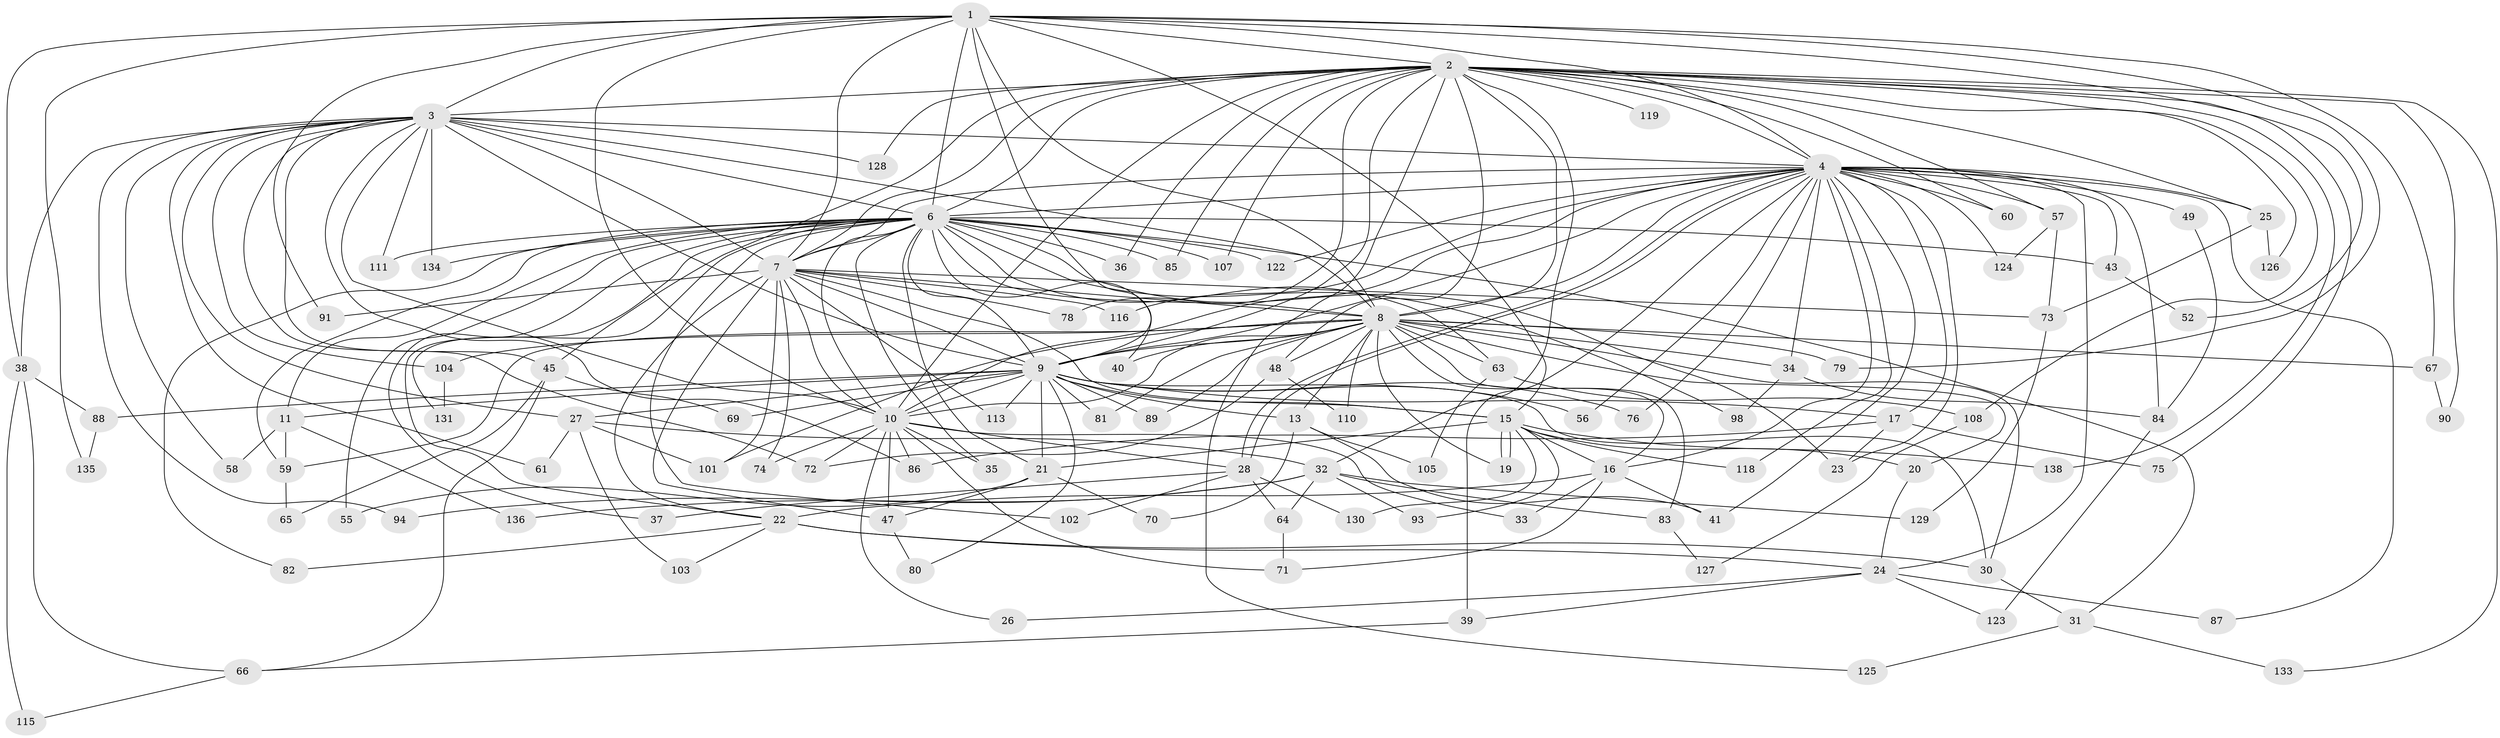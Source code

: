 // original degree distribution, {17: 0.007246376811594203, 19: 0.014492753623188406, 24: 0.007246376811594203, 25: 0.007246376811594203, 21: 0.007246376811594203, 27: 0.007246376811594203, 18: 0.007246376811594203, 28: 0.007246376811594203, 22: 0.007246376811594203, 5: 0.043478260869565216, 4: 0.08695652173913043, 11: 0.007246376811594203, 12: 0.007246376811594203, 7: 0.028985507246376812, 3: 0.1956521739130435, 6: 0.021739130434782608, 2: 0.5289855072463768, 8: 0.007246376811594203}
// Generated by graph-tools (version 1.1) at 2025/41/03/06/25 10:41:32]
// undirected, 108 vertices, 251 edges
graph export_dot {
graph [start="1"]
  node [color=gray90,style=filled];
  1 [super="+121"];
  2 [super="+5"];
  3 [super="+18"];
  4 [super="+14"];
  6 [super="+29"];
  7 [super="+92"];
  8 [super="+62"];
  9 [super="+12"];
  10 [super="+114"];
  11;
  13 [super="+53"];
  15 [super="+50"];
  16 [super="+117"];
  17 [super="+44"];
  19 [super="+137"];
  20;
  21 [super="+100"];
  22 [super="+46"];
  23 [super="+95"];
  24 [super="+54"];
  25;
  26;
  27 [super="+109"];
  28 [super="+42"];
  30 [super="+132"];
  31;
  32;
  33;
  34;
  35;
  36;
  37;
  38;
  39;
  40;
  41;
  43;
  45;
  47 [super="+68"];
  48 [super="+51"];
  49 [super="+106"];
  52;
  55;
  56;
  57 [super="+120"];
  58;
  59 [super="+99"];
  60;
  61;
  63;
  64;
  65;
  66 [super="+96"];
  67;
  69;
  70;
  71 [super="+112"];
  72 [super="+77"];
  73;
  74;
  75;
  76;
  78;
  79;
  80;
  81;
  82;
  83;
  84;
  85;
  86 [super="+97"];
  87;
  88;
  89;
  90;
  91;
  93;
  94;
  98;
  101;
  102;
  103;
  104;
  105;
  107;
  108;
  110;
  111;
  113;
  115;
  116;
  118;
  119;
  122;
  123;
  124;
  125;
  126;
  127;
  128;
  129;
  130;
  131;
  133;
  134;
  135;
  136;
  138;
  1 -- 2 [weight=2];
  1 -- 3 [weight=2];
  1 -- 4;
  1 -- 6;
  1 -- 7;
  1 -- 8;
  1 -- 9;
  1 -- 10;
  1 -- 15;
  1 -- 38;
  1 -- 52;
  1 -- 67;
  1 -- 79;
  1 -- 91;
  1 -- 135;
  2 -- 3 [weight=2];
  2 -- 4 [weight=3];
  2 -- 6 [weight=2];
  2 -- 7 [weight=2];
  2 -- 8 [weight=3];
  2 -- 9 [weight=2];
  2 -- 10 [weight=2];
  2 -- 36;
  2 -- 45;
  2 -- 60;
  2 -- 85;
  2 -- 90;
  2 -- 107;
  2 -- 108;
  2 -- 119 [weight=2];
  2 -- 138;
  2 -- 128;
  2 -- 133;
  2 -- 75;
  2 -- 78;
  2 -- 25;
  2 -- 32;
  2 -- 48;
  2 -- 57;
  2 -- 125;
  2 -- 126;
  3 -- 4;
  3 -- 6 [weight=2];
  3 -- 7;
  3 -- 8;
  3 -- 9;
  3 -- 10;
  3 -- 27;
  3 -- 38;
  3 -- 58;
  3 -- 61;
  3 -- 94;
  3 -- 104;
  3 -- 111;
  3 -- 128;
  3 -- 134;
  3 -- 45;
  3 -- 72;
  3 -- 86;
  4 -- 6;
  4 -- 7;
  4 -- 8;
  4 -- 9;
  4 -- 10;
  4 -- 16;
  4 -- 23;
  4 -- 25;
  4 -- 28;
  4 -- 28;
  4 -- 39;
  4 -- 43;
  4 -- 49 [weight=2];
  4 -- 57;
  4 -- 76;
  4 -- 84;
  4 -- 87;
  4 -- 118;
  4 -- 122;
  4 -- 124;
  4 -- 34;
  4 -- 41;
  4 -- 17 [weight=2];
  4 -- 116;
  4 -- 24;
  4 -- 56;
  4 -- 60;
  6 -- 7;
  6 -- 8;
  6 -- 9;
  6 -- 10;
  6 -- 11;
  6 -- 22;
  6 -- 31;
  6 -- 36;
  6 -- 37;
  6 -- 40;
  6 -- 43;
  6 -- 63;
  6 -- 82;
  6 -- 85;
  6 -- 102;
  6 -- 107;
  6 -- 111;
  6 -- 131;
  6 -- 134;
  6 -- 21;
  6 -- 98;
  6 -- 35;
  6 -- 55;
  6 -- 122;
  6 -- 59;
  6 -- 23;
  7 -- 8;
  7 -- 9;
  7 -- 10;
  7 -- 22;
  7 -- 47;
  7 -- 73;
  7 -- 74;
  7 -- 78;
  7 -- 91;
  7 -- 113;
  7 -- 116;
  7 -- 15;
  7 -- 101;
  8 -- 9 [weight=2];
  8 -- 10;
  8 -- 13;
  8 -- 16;
  8 -- 20;
  8 -- 30;
  8 -- 34;
  8 -- 40;
  8 -- 48 [weight=2];
  8 -- 59;
  8 -- 63;
  8 -- 67;
  8 -- 79;
  8 -- 81;
  8 -- 83;
  8 -- 89;
  8 -- 101;
  8 -- 110;
  8 -- 104;
  8 -- 19;
  9 -- 10;
  9 -- 11;
  9 -- 13;
  9 -- 15;
  9 -- 17;
  9 -- 21;
  9 -- 27;
  9 -- 56;
  9 -- 69;
  9 -- 76;
  9 -- 88;
  9 -- 89;
  9 -- 113;
  9 -- 80;
  9 -- 81;
  9 -- 30;
  10 -- 26;
  10 -- 33;
  10 -- 35;
  10 -- 71;
  10 -- 72;
  10 -- 74;
  10 -- 86;
  10 -- 47 [weight=2];
  10 -- 28;
  11 -- 58;
  11 -- 59;
  11 -- 136;
  13 -- 105;
  13 -- 41;
  13 -- 70;
  15 -- 19;
  15 -- 19;
  15 -- 20;
  15 -- 21;
  15 -- 93;
  15 -- 118;
  15 -- 130;
  15 -- 138;
  15 -- 16;
  16 -- 33;
  16 -- 41;
  16 -- 71;
  16 -- 22;
  17 -- 23;
  17 -- 75;
  17 -- 86;
  20 -- 24;
  21 -- 47;
  21 -- 55;
  21 -- 70;
  22 -- 82;
  22 -- 103;
  22 -- 30 [weight=2];
  22 -- 24;
  24 -- 26;
  24 -- 39;
  24 -- 87;
  24 -- 123;
  25 -- 73;
  25 -- 126;
  27 -- 32;
  27 -- 61;
  27 -- 103;
  27 -- 101;
  28 -- 37;
  28 -- 64;
  28 -- 102;
  28 -- 130;
  30 -- 31;
  31 -- 125;
  31 -- 133;
  32 -- 64;
  32 -- 83;
  32 -- 93;
  32 -- 94;
  32 -- 129;
  32 -- 136;
  34 -- 84;
  34 -- 98;
  38 -- 66;
  38 -- 88;
  38 -- 115;
  39 -- 66;
  43 -- 52;
  45 -- 65;
  45 -- 69;
  45 -- 66;
  47 -- 80;
  48 -- 72;
  48 -- 110;
  49 -- 84;
  57 -- 124;
  57 -- 73;
  59 -- 65;
  63 -- 105;
  63 -- 108;
  64 -- 71;
  66 -- 115;
  67 -- 90;
  73 -- 129;
  83 -- 127;
  84 -- 123;
  88 -- 135;
  104 -- 131;
  108 -- 127;
}
